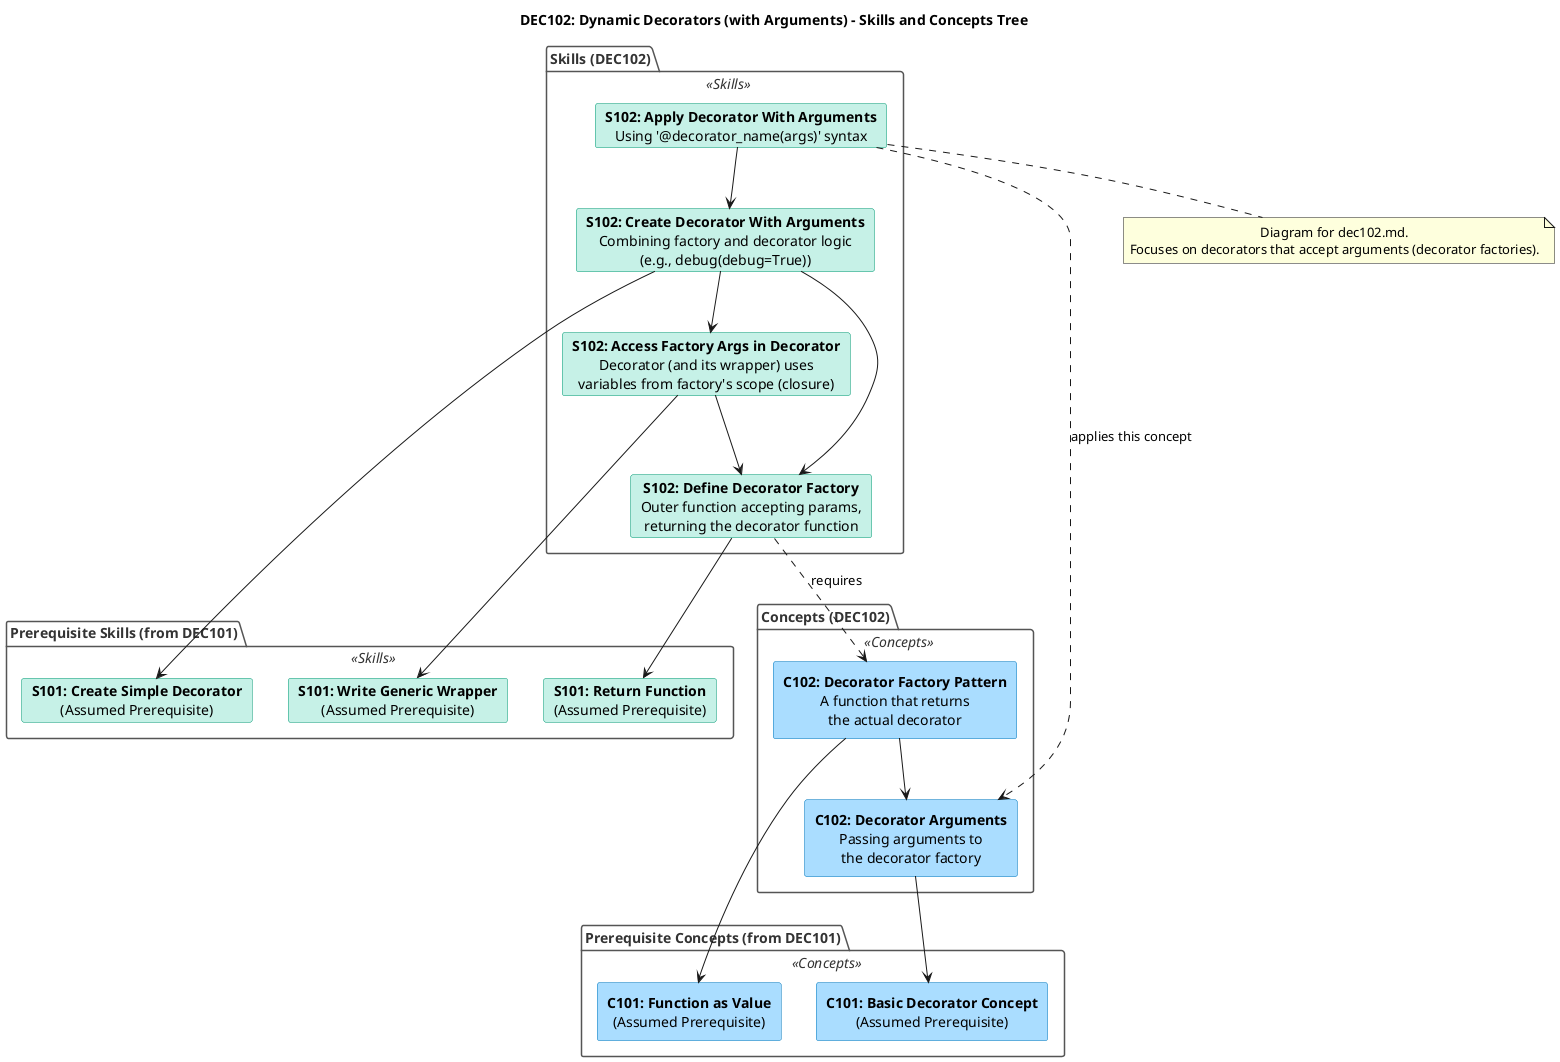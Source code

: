 @startuml
skinparam defaultTextAlignment center
skinparam shadowing false
skinparam package {
    borderColor #555555
    backgroundColor #EFFFშF  /' correction: using a generic light green for safety #EFEFEF '/
    fontColor #333333
    stereotypeFontColor #333333
}
skinparam rectangle {
    borderColor #0077BB
    backgroundColor #AADDFF
    fontColor #000000
    stereotypeFontColor #003366
}
skinparam card {
    borderColor #009973
    backgroundColor #C6F1E7
    fontColor #000000
    stereotypeFontColor #004D33
}

title DEC102: Dynamic Decorators (with Arguments) - Skills and Concepts Tree

package "Prerequisite Concepts (from DEC101)" <<Concepts>> {
    rectangle C101_Decorator_Concept_Basic [
        <b>C101: Basic Decorator Concept</b>
        (Assumed Prerequisite)
    ]
    rectangle C101_Function_as_Value [
        <b>C101: Function as Value</b>
        (Assumed Prerequisite)
    ]
}

package "Concepts (DEC102)" <<Concepts>> {
    rectangle C102_Decorator_Arguments [
        <b>C102: Decorator Arguments</b>
        Passing arguments to
        the decorator factory
    ]
    rectangle C102_Decorator_Factory_Pattern [
        <b>C102: Decorator Factory Pattern</b>
        A function that returns
        the actual decorator
    ]
}

package "Prerequisite Skills (from DEC101)" <<Skills>> {
     card S101_Create_Simple_Decorator [
        <b>S101: Create Simple Decorator</b>
        (Assumed Prerequisite)
    ]
    card S101_Write_Generic_Wrapper_Function [
        <b>S101: Write Generic Wrapper</b>
        (Assumed Prerequisite)
    ]
    card S101_Return_Function_from_Function [
        <b>S101: Return Function</b>
        (Assumed Prerequisite)
    ]
}

package "Skills (DEC102)" <<Skills>> {
    card S102_Define_Decorator_Factory [
        <b>S102: Define Decorator Factory</b>
        Outer function accepting params,
        returning the decorator function
    ]
    card S102_Access_Factory_Args_In_Decorator [
        <b>S102: Access Factory Args in Decorator</b>
        Decorator (and its wrapper) uses
        variables from factory's scope (closure)
    ]
    card S102_Create_Decorator_With_Arguments [
        <b>S102: Create Decorator With Arguments</b>
        Combining factory and decorator logic
        (e.g., debug(debug=True))
    ]
    card S102_Apply_Decorator_With_Arguments [
        <b>S102: Apply Decorator With Arguments</b>
        Using '@decorator_name(args)' syntax
    ]
}

' --- Concept Dependencies ---
C102_Decorator_Arguments --> C101_Decorator_Concept_Basic
C102_Decorator_Factory_Pattern --> C102_Decorator_Arguments
' Higher-order nature
C102_Decorator_Factory_Pattern --> C101_Function_as_Value

' --- Skill Dependencies & Skill-Concept Connections (DEC102) ---
S102_Define_Decorator_Factory ..> C102_Decorator_Factory_Pattern : requires
' Factory returns the decorator
S102_Define_Decorator_Factory --> S101_Return_Function_from_Function

S102_Access_Factory_Args_In_Decorator --> S102_Define_Decorator_Factory
' Wrapper is inside the decorator
S102_Access_Factory_Args_In_Decorator --> S101_Write_Generic_Wrapper_Function

S102_Create_Decorator_With_Arguments --> S102_Define_Decorator_Factory
S102_Create_Decorator_With_Arguments --> S102_Access_Factory_Args_In_Decorator
' Evolves from this structure
S102_Create_Decorator_With_Arguments --> S101_Create_Simple_Decorator

S102_Apply_Decorator_With_Arguments --> S102_Create_Decorator_With_Arguments
S102_Apply_Decorator_With_Arguments ..> C102_Decorator_Arguments : applies this concept

note bottom
  Diagram for dec102.md.
  Focuses on decorators that accept arguments (decorator factories).
end note
@enduml
